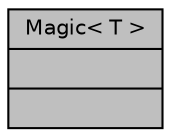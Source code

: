 digraph "Magic&lt; T &gt;"
{
 // INTERACTIVE_SVG=YES
  bgcolor="transparent";
  edge [fontname="Helvetica",fontsize="10",labelfontname="Helvetica",labelfontsize="10"];
  node [fontname="Helvetica",fontsize="10",shape=record];
  Node1 [label="{Magic\< T \>\n||}",height=0.2,width=0.4,color="black", fillcolor="grey75", style="filled", fontcolor="black"];
}
